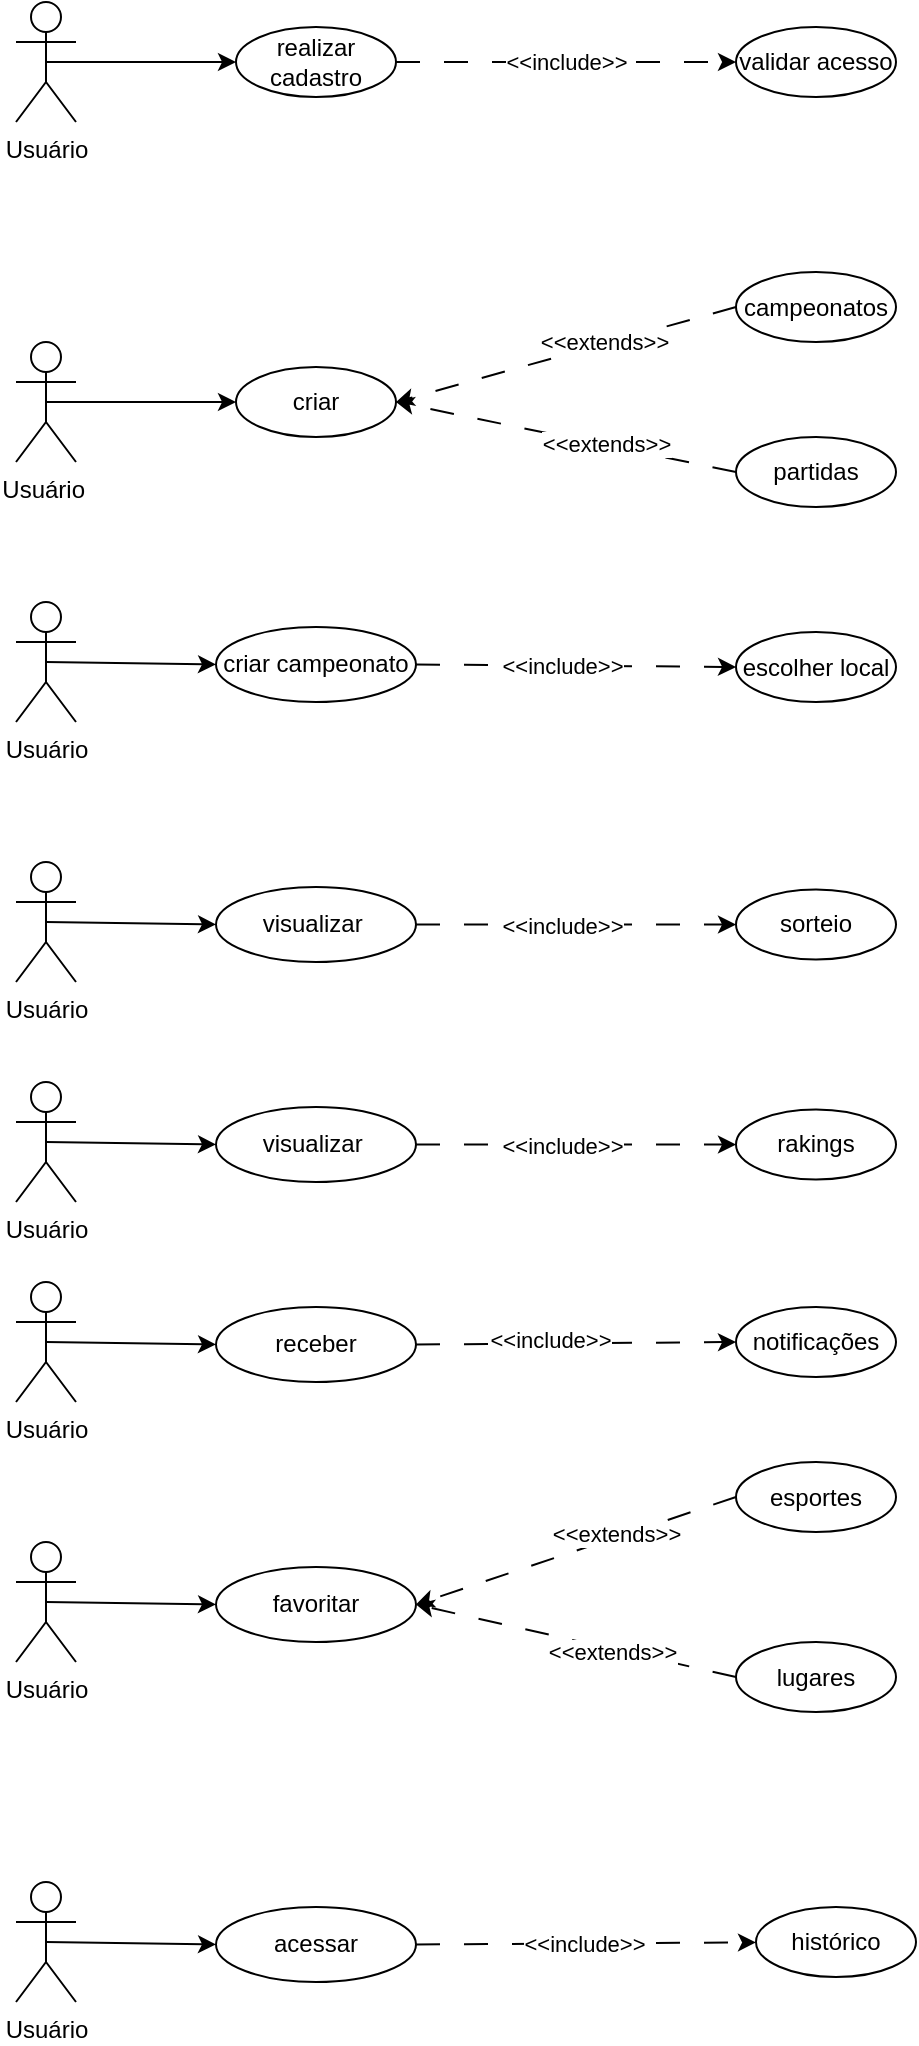 <mxfile version="20.8.20" type="device"><diagram name="Página-1" id="z9eE3ZiS7QONzk08AwMH"><mxGraphModel dx="398" dy="221" grid="1" gridSize="10" guides="1" tooltips="1" connect="1" arrows="1" fold="1" page="1" pageScale="1" pageWidth="827" pageHeight="1169" math="0" shadow="0"><root><mxCell id="0"/><mxCell id="1" parent="0"/><mxCell id="rljDBQ4306kkvLGonaDI-1" value="Usuário" style="shape=umlActor;verticalLabelPosition=bottom;verticalAlign=top;html=1;outlineConnect=0;" vertex="1" parent="1"><mxGeometry x="130" y="240" width="30" height="60" as="geometry"/></mxCell><mxCell id="rljDBQ4306kkvLGonaDI-2" value="" style="endArrow=classic;html=1;rounded=0;exitX=0.5;exitY=0.5;exitDx=0;exitDy=0;exitPerimeter=0;" edge="1" parent="1" source="rljDBQ4306kkvLGonaDI-1" target="rljDBQ4306kkvLGonaDI-3"><mxGeometry width="50" height="50" relative="1" as="geometry"><mxPoint x="210" y="360" as="sourcePoint"/><mxPoint x="270" y="270" as="targetPoint"/></mxGeometry></mxCell><mxCell id="rljDBQ4306kkvLGonaDI-3" value="realizar cadastro" style="ellipse;whiteSpace=wrap;html=1;" vertex="1" parent="1"><mxGeometry x="240" y="252.5" width="80" height="35" as="geometry"/></mxCell><mxCell id="rljDBQ4306kkvLGonaDI-4" value="" style="endArrow=classic;html=1;rounded=0;exitX=1;exitY=0.5;exitDx=0;exitDy=0;entryX=0;entryY=0.5;entryDx=0;entryDy=0;dashed=1;dashPattern=12 12;" edge="1" parent="1" source="rljDBQ4306kkvLGonaDI-3" target="rljDBQ4306kkvLGonaDI-5"><mxGeometry width="50" height="50" relative="1" as="geometry"><mxPoint x="210" y="350" as="sourcePoint"/><mxPoint x="380" y="270" as="targetPoint"/></mxGeometry></mxCell><mxCell id="rljDBQ4306kkvLGonaDI-6" value="&amp;lt;&amp;lt;include&amp;gt;&amp;gt;" style="edgeLabel;html=1;align=center;verticalAlign=middle;resizable=0;points=[];" vertex="1" connectable="0" parent="rljDBQ4306kkvLGonaDI-4"><mxGeometry x="0.125" y="-1" relative="1" as="geometry"><mxPoint x="-11" y="-1" as="offset"/></mxGeometry></mxCell><mxCell id="rljDBQ4306kkvLGonaDI-5" value="validar acesso" style="ellipse;whiteSpace=wrap;html=1;" vertex="1" parent="1"><mxGeometry x="490" y="252.5" width="80" height="35" as="geometry"/></mxCell><mxCell id="rljDBQ4306kkvLGonaDI-7" value="Usuário&amp;nbsp;" style="shape=umlActor;verticalLabelPosition=bottom;verticalAlign=top;html=1;outlineConnect=0;" vertex="1" parent="1"><mxGeometry x="130" y="410" width="30" height="60" as="geometry"/></mxCell><mxCell id="rljDBQ4306kkvLGonaDI-8" value="" style="endArrow=classic;html=1;rounded=0;exitX=0.5;exitY=0.5;exitDx=0;exitDy=0;exitPerimeter=0;entryX=0;entryY=0.5;entryDx=0;entryDy=0;" edge="1" parent="1" source="rljDBQ4306kkvLGonaDI-7" target="rljDBQ4306kkvLGonaDI-9"><mxGeometry width="50" height="50" relative="1" as="geometry"><mxPoint x="215" y="280" as="sourcePoint"/><mxPoint x="280" y="440" as="targetPoint"/></mxGeometry></mxCell><mxCell id="rljDBQ4306kkvLGonaDI-9" value="criar" style="ellipse;whiteSpace=wrap;html=1;" vertex="1" parent="1"><mxGeometry x="240" y="422.5" width="80" height="35" as="geometry"/></mxCell><mxCell id="rljDBQ4306kkvLGonaDI-10" value="" style="endArrow=classic;html=1;rounded=0;entryX=1;entryY=0.5;entryDx=0;entryDy=0;exitX=0;exitY=0.5;exitDx=0;exitDy=0;dashed=1;dashPattern=12 12;" edge="1" parent="1" source="rljDBQ4306kkvLGonaDI-15" target="rljDBQ4306kkvLGonaDI-9"><mxGeometry width="50" height="50" relative="1" as="geometry"><mxPoint x="420" y="500" as="sourcePoint"/><mxPoint x="500" y="390" as="targetPoint"/></mxGeometry></mxCell><mxCell id="rljDBQ4306kkvLGonaDI-11" value="&amp;lt;&amp;lt;extends&amp;gt;&amp;gt;" style="edgeLabel;html=1;align=center;verticalAlign=middle;resizable=0;points=[];" vertex="1" connectable="0" parent="rljDBQ4306kkvLGonaDI-10"><mxGeometry x="-0.229" y="-1" relative="1" as="geometry"><mxPoint as="offset"/></mxGeometry></mxCell><mxCell id="rljDBQ4306kkvLGonaDI-13" value="" style="endArrow=classic;html=1;rounded=0;exitX=0;exitY=0.5;exitDx=0;exitDy=0;entryX=1;entryY=0.5;entryDx=0;entryDy=0;dashed=1;dashPattern=12 12;" edge="1" parent="1" source="rljDBQ4306kkvLGonaDI-16" target="rljDBQ4306kkvLGonaDI-9"><mxGeometry width="50" height="50" relative="1" as="geometry"><mxPoint x="380" y="450" as="sourcePoint"/><mxPoint x="350" y="490" as="targetPoint"/></mxGeometry></mxCell><mxCell id="rljDBQ4306kkvLGonaDI-14" value="&amp;lt;&amp;lt;extends&amp;gt;&amp;gt;" style="edgeLabel;html=1;align=center;verticalAlign=middle;resizable=0;points=[];" vertex="1" connectable="0" parent="rljDBQ4306kkvLGonaDI-13"><mxGeometry x="-0.229" y="-1" relative="1" as="geometry"><mxPoint as="offset"/></mxGeometry></mxCell><mxCell id="rljDBQ4306kkvLGonaDI-15" value="campeonatos" style="ellipse;whiteSpace=wrap;html=1;" vertex="1" parent="1"><mxGeometry x="490" y="375" width="80" height="35" as="geometry"/></mxCell><mxCell id="rljDBQ4306kkvLGonaDI-16" value="partidas" style="ellipse;whiteSpace=wrap;html=1;" vertex="1" parent="1"><mxGeometry x="490" y="457.5" width="80" height="35" as="geometry"/></mxCell><mxCell id="rljDBQ4306kkvLGonaDI-17" value="Usuário" style="shape=umlActor;verticalLabelPosition=bottom;verticalAlign=top;html=1;outlineConnect=0;" vertex="1" parent="1"><mxGeometry x="130" y="540" width="30" height="60" as="geometry"/></mxCell><mxCell id="rljDBQ4306kkvLGonaDI-18" value="" style="endArrow=classic;html=1;rounded=0;exitX=0.5;exitY=0.5;exitDx=0;exitDy=0;exitPerimeter=0;entryX=0;entryY=0.5;entryDx=0;entryDy=0;" edge="1" parent="1" source="rljDBQ4306kkvLGonaDI-17" target="rljDBQ4306kkvLGonaDI-19"><mxGeometry width="50" height="50" relative="1" as="geometry"><mxPoint x="55" y="440" as="sourcePoint"/><mxPoint x="220" y="570" as="targetPoint"/></mxGeometry></mxCell><mxCell id="rljDBQ4306kkvLGonaDI-19" value="criar campeonato" style="ellipse;whiteSpace=wrap;html=1;" vertex="1" parent="1"><mxGeometry x="230" y="552.5" width="100" height="37.5" as="geometry"/></mxCell><mxCell id="rljDBQ4306kkvLGonaDI-21" value="" style="endArrow=classic;html=1;rounded=0;exitX=1;exitY=0.5;exitDx=0;exitDy=0;entryX=0;entryY=0.5;entryDx=0;entryDy=0;dashed=1;dashPattern=12 12;" edge="1" parent="1" source="rljDBQ4306kkvLGonaDI-19" target="rljDBQ4306kkvLGonaDI-22"><mxGeometry width="50" height="50" relative="1" as="geometry"><mxPoint x="155" y="580" as="sourcePoint"/><mxPoint x="410" y="571" as="targetPoint"/></mxGeometry></mxCell><mxCell id="rljDBQ4306kkvLGonaDI-25" value="&amp;lt;&amp;lt;include&amp;gt;&amp;gt;" style="edgeLabel;html=1;align=center;verticalAlign=middle;resizable=0;points=[];" vertex="1" connectable="0" parent="rljDBQ4306kkvLGonaDI-21"><mxGeometry x="-0.222" y="-1" relative="1" as="geometry"><mxPoint x="11" y="-1" as="offset"/></mxGeometry></mxCell><mxCell id="rljDBQ4306kkvLGonaDI-22" value="escolher local" style="ellipse;whiteSpace=wrap;html=1;" vertex="1" parent="1"><mxGeometry x="490" y="555" width="80" height="35" as="geometry"/></mxCell><mxCell id="rljDBQ4306kkvLGonaDI-26" value="Usuário" style="shape=umlActor;verticalLabelPosition=bottom;verticalAlign=top;html=1;outlineConnect=0;" vertex="1" parent="1"><mxGeometry x="130" y="670" width="30" height="60" as="geometry"/></mxCell><mxCell id="rljDBQ4306kkvLGonaDI-27" value="" style="endArrow=classic;html=1;rounded=0;exitX=0.5;exitY=0.5;exitDx=0;exitDy=0;exitPerimeter=0;entryX=0;entryY=0.5;entryDx=0;entryDy=0;" edge="1" parent="1" source="rljDBQ4306kkvLGonaDI-26" target="rljDBQ4306kkvLGonaDI-28"><mxGeometry width="50" height="50" relative="1" as="geometry"><mxPoint x="55" y="570" as="sourcePoint"/><mxPoint x="220" y="700" as="targetPoint"/></mxGeometry></mxCell><mxCell id="rljDBQ4306kkvLGonaDI-28" value="visualizar&amp;nbsp;" style="ellipse;whiteSpace=wrap;html=1;" vertex="1" parent="1"><mxGeometry x="230" y="682.5" width="100" height="37.5" as="geometry"/></mxCell><mxCell id="rljDBQ4306kkvLGonaDI-29" value="" style="endArrow=classic;html=1;rounded=0;exitX=1;exitY=0.5;exitDx=0;exitDy=0;entryX=0;entryY=0.5;entryDx=0;entryDy=0;dashed=1;dashPattern=12 12;" edge="1" parent="1" source="rljDBQ4306kkvLGonaDI-28" target="rljDBQ4306kkvLGonaDI-31"><mxGeometry width="50" height="50" relative="1" as="geometry"><mxPoint x="155" y="710" as="sourcePoint"/><mxPoint x="410" y="701" as="targetPoint"/></mxGeometry></mxCell><mxCell id="rljDBQ4306kkvLGonaDI-30" value="&amp;lt;&amp;lt;include&amp;gt;&amp;gt;" style="edgeLabel;html=1;align=center;verticalAlign=middle;resizable=0;points=[];" vertex="1" connectable="0" parent="rljDBQ4306kkvLGonaDI-29"><mxGeometry x="-0.222" y="-1" relative="1" as="geometry"><mxPoint x="11" y="-1" as="offset"/></mxGeometry></mxCell><mxCell id="rljDBQ4306kkvLGonaDI-31" value="sorteio" style="ellipse;whiteSpace=wrap;html=1;" vertex="1" parent="1"><mxGeometry x="490" y="683.75" width="80" height="35" as="geometry"/></mxCell><mxCell id="rljDBQ4306kkvLGonaDI-32" value="Usuário" style="shape=umlActor;verticalLabelPosition=bottom;verticalAlign=top;html=1;outlineConnect=0;" vertex="1" parent="1"><mxGeometry x="130" y="780" width="30" height="60" as="geometry"/></mxCell><mxCell id="rljDBQ4306kkvLGonaDI-33" value="" style="endArrow=classic;html=1;rounded=0;exitX=0.5;exitY=0.5;exitDx=0;exitDy=0;exitPerimeter=0;entryX=0;entryY=0.5;entryDx=0;entryDy=0;" edge="1" parent="1" source="rljDBQ4306kkvLGonaDI-32" target="rljDBQ4306kkvLGonaDI-34"><mxGeometry width="50" height="50" relative="1" as="geometry"><mxPoint x="55" y="680" as="sourcePoint"/><mxPoint x="220" y="810" as="targetPoint"/></mxGeometry></mxCell><mxCell id="rljDBQ4306kkvLGonaDI-34" value="visualizar&amp;nbsp;" style="ellipse;whiteSpace=wrap;html=1;" vertex="1" parent="1"><mxGeometry x="230" y="792.5" width="100" height="37.5" as="geometry"/></mxCell><mxCell id="rljDBQ4306kkvLGonaDI-35" value="" style="endArrow=classic;html=1;rounded=0;exitX=1;exitY=0.5;exitDx=0;exitDy=0;entryX=0;entryY=0.5;entryDx=0;entryDy=0;dashed=1;dashPattern=12 12;" edge="1" parent="1" source="rljDBQ4306kkvLGonaDI-34" target="rljDBQ4306kkvLGonaDI-37"><mxGeometry width="50" height="50" relative="1" as="geometry"><mxPoint x="155" y="820" as="sourcePoint"/><mxPoint x="410" y="811" as="targetPoint"/></mxGeometry></mxCell><mxCell id="rljDBQ4306kkvLGonaDI-36" value="&amp;lt;&amp;lt;include&amp;gt;&amp;gt;" style="edgeLabel;html=1;align=center;verticalAlign=middle;resizable=0;points=[];" vertex="1" connectable="0" parent="rljDBQ4306kkvLGonaDI-35"><mxGeometry x="-0.222" y="-1" relative="1" as="geometry"><mxPoint x="11" y="-1" as="offset"/></mxGeometry></mxCell><mxCell id="rljDBQ4306kkvLGonaDI-37" value="rakings" style="ellipse;whiteSpace=wrap;html=1;" vertex="1" parent="1"><mxGeometry x="490" y="793.75" width="80" height="35" as="geometry"/></mxCell><mxCell id="rljDBQ4306kkvLGonaDI-38" value="Usuário" style="shape=umlActor;verticalLabelPosition=bottom;verticalAlign=top;html=1;outlineConnect=0;" vertex="1" parent="1"><mxGeometry x="130" y="880" width="30" height="60" as="geometry"/></mxCell><mxCell id="rljDBQ4306kkvLGonaDI-39" value="" style="endArrow=classic;html=1;rounded=0;exitX=0.5;exitY=0.5;exitDx=0;exitDy=0;exitPerimeter=0;entryX=0;entryY=0.5;entryDx=0;entryDy=0;" edge="1" parent="1" source="rljDBQ4306kkvLGonaDI-38" target="rljDBQ4306kkvLGonaDI-40"><mxGeometry width="50" height="50" relative="1" as="geometry"><mxPoint x="55" y="780" as="sourcePoint"/><mxPoint x="220" y="910" as="targetPoint"/></mxGeometry></mxCell><mxCell id="rljDBQ4306kkvLGonaDI-40" value="receber" style="ellipse;whiteSpace=wrap;html=1;" vertex="1" parent="1"><mxGeometry x="230" y="892.5" width="100" height="37.5" as="geometry"/></mxCell><mxCell id="rljDBQ4306kkvLGonaDI-41" value="" style="endArrow=classic;html=1;rounded=0;exitX=1;exitY=0.5;exitDx=0;exitDy=0;entryX=0;entryY=0.5;entryDx=0;entryDy=0;dashed=1;dashPattern=12 12;" edge="1" parent="1" source="rljDBQ4306kkvLGonaDI-40" target="rljDBQ4306kkvLGonaDI-43"><mxGeometry width="50" height="50" relative="1" as="geometry"><mxPoint x="155" y="920" as="sourcePoint"/><mxPoint x="410" y="911" as="targetPoint"/></mxGeometry></mxCell><mxCell id="rljDBQ4306kkvLGonaDI-56" value="&amp;lt;&amp;lt;include&amp;gt;&amp;gt;" style="edgeLabel;html=1;align=center;verticalAlign=middle;resizable=0;points=[];" vertex="1" connectable="0" parent="rljDBQ4306kkvLGonaDI-41"><mxGeometry x="-0.165" y="2" relative="1" as="geometry"><mxPoint as="offset"/></mxGeometry></mxCell><mxCell id="rljDBQ4306kkvLGonaDI-43" value="notificações" style="ellipse;whiteSpace=wrap;html=1;" vertex="1" parent="1"><mxGeometry x="490" y="892.5" width="80" height="35" as="geometry"/></mxCell><mxCell id="rljDBQ4306kkvLGonaDI-49" value="Usuário" style="shape=umlActor;verticalLabelPosition=bottom;verticalAlign=top;html=1;outlineConnect=0;" vertex="1" parent="1"><mxGeometry x="130" y="1010" width="30" height="60" as="geometry"/></mxCell><mxCell id="rljDBQ4306kkvLGonaDI-50" value="" style="endArrow=classic;html=1;rounded=0;exitX=0.5;exitY=0.5;exitDx=0;exitDy=0;exitPerimeter=0;entryX=0;entryY=0.5;entryDx=0;entryDy=0;" edge="1" parent="1" source="rljDBQ4306kkvLGonaDI-49" target="rljDBQ4306kkvLGonaDI-51"><mxGeometry width="50" height="50" relative="1" as="geometry"><mxPoint x="55" y="910" as="sourcePoint"/><mxPoint x="220" y="1040" as="targetPoint"/></mxGeometry></mxCell><mxCell id="rljDBQ4306kkvLGonaDI-51" value="favoritar" style="ellipse;whiteSpace=wrap;html=1;" vertex="1" parent="1"><mxGeometry x="230" y="1022.5" width="100" height="37.5" as="geometry"/></mxCell><mxCell id="rljDBQ4306kkvLGonaDI-52" value="" style="endArrow=classic;html=1;rounded=0;exitX=0;exitY=0.5;exitDx=0;exitDy=0;entryX=1;entryY=0.5;entryDx=0;entryDy=0;dashed=1;dashPattern=12 12;" edge="1" parent="1" source="rljDBQ4306kkvLGonaDI-53" target="rljDBQ4306kkvLGonaDI-51"><mxGeometry width="50" height="50" relative="1" as="geometry"><mxPoint x="155" y="1050" as="sourcePoint"/><mxPoint x="230" y="980" as="targetPoint"/></mxGeometry></mxCell><mxCell id="rljDBQ4306kkvLGonaDI-57" value="&amp;lt;&amp;lt;extends&amp;gt;&amp;gt;" style="edgeLabel;html=1;align=center;verticalAlign=middle;resizable=0;points=[];" vertex="1" connectable="0" parent="rljDBQ4306kkvLGonaDI-52"><mxGeometry x="-0.367" y="-1" relative="1" as="geometry"><mxPoint x="-9" y="2" as="offset"/></mxGeometry></mxCell><mxCell id="rljDBQ4306kkvLGonaDI-53" value="esportes" style="ellipse;whiteSpace=wrap;html=1;" vertex="1" parent="1"><mxGeometry x="490" y="970" width="80" height="35" as="geometry"/></mxCell><mxCell id="rljDBQ4306kkvLGonaDI-54" value="" style="endArrow=classic;html=1;rounded=0;entryX=1;entryY=0.5;entryDx=0;entryDy=0;exitX=0;exitY=0.5;exitDx=0;exitDy=0;dashed=1;dashPattern=12 12;" edge="1" parent="1" source="rljDBQ4306kkvLGonaDI-55" target="rljDBQ4306kkvLGonaDI-51"><mxGeometry width="50" height="50" relative="1" as="geometry"><mxPoint x="320" y="1080" as="sourcePoint"/><mxPoint x="430" y="1080" as="targetPoint"/></mxGeometry></mxCell><mxCell id="rljDBQ4306kkvLGonaDI-58" value="&amp;lt;&amp;lt;extends&amp;gt;&amp;gt;" style="edgeLabel;html=1;align=center;verticalAlign=middle;resizable=0;points=[];" vertex="1" connectable="0" parent="rljDBQ4306kkvLGonaDI-54"><mxGeometry x="-0.227" y="1" relative="1" as="geometry"><mxPoint as="offset"/></mxGeometry></mxCell><mxCell id="rljDBQ4306kkvLGonaDI-55" value="lugares" style="ellipse;whiteSpace=wrap;html=1;" vertex="1" parent="1"><mxGeometry x="490" y="1060" width="80" height="35" as="geometry"/></mxCell><mxCell id="rljDBQ4306kkvLGonaDI-59" value="Usuário" style="shape=umlActor;verticalLabelPosition=bottom;verticalAlign=top;html=1;outlineConnect=0;" vertex="1" parent="1"><mxGeometry x="130" y="1180" width="30" height="60" as="geometry"/></mxCell><mxCell id="rljDBQ4306kkvLGonaDI-60" value="" style="endArrow=classic;html=1;rounded=0;exitX=0.5;exitY=0.5;exitDx=0;exitDy=0;exitPerimeter=0;entryX=0;entryY=0.5;entryDx=0;entryDy=0;" edge="1" parent="1" source="rljDBQ4306kkvLGonaDI-59" target="rljDBQ4306kkvLGonaDI-61"><mxGeometry width="50" height="50" relative="1" as="geometry"><mxPoint x="55" y="1080" as="sourcePoint"/><mxPoint x="220" y="1210" as="targetPoint"/></mxGeometry></mxCell><mxCell id="rljDBQ4306kkvLGonaDI-61" value="acessar" style="ellipse;whiteSpace=wrap;html=1;" vertex="1" parent="1"><mxGeometry x="230" y="1192.5" width="100" height="37.5" as="geometry"/></mxCell><mxCell id="rljDBQ4306kkvLGonaDI-62" value="" style="endArrow=classic;html=1;rounded=0;exitX=1;exitY=0.5;exitDx=0;exitDy=0;dashed=1;dashPattern=12 12;" edge="1" parent="1" source="rljDBQ4306kkvLGonaDI-61" target="rljDBQ4306kkvLGonaDI-64"><mxGeometry width="50" height="50" relative="1" as="geometry"><mxPoint x="155" y="1220" as="sourcePoint"/><mxPoint x="350" y="1270" as="targetPoint"/></mxGeometry></mxCell><mxCell id="rljDBQ4306kkvLGonaDI-63" value="&amp;lt;&amp;lt;include&amp;gt;&amp;gt;" style="edgeLabel;html=1;align=center;verticalAlign=middle;resizable=0;points=[];" vertex="1" connectable="0" parent="rljDBQ4306kkvLGonaDI-62"><mxGeometry x="-0.367" y="-1" relative="1" as="geometry"><mxPoint x="30" y="-1" as="offset"/></mxGeometry></mxCell><mxCell id="rljDBQ4306kkvLGonaDI-64" value="histórico" style="ellipse;whiteSpace=wrap;html=1;" vertex="1" parent="1"><mxGeometry x="500" y="1192.5" width="80" height="35" as="geometry"/></mxCell></root></mxGraphModel></diagram></mxfile>